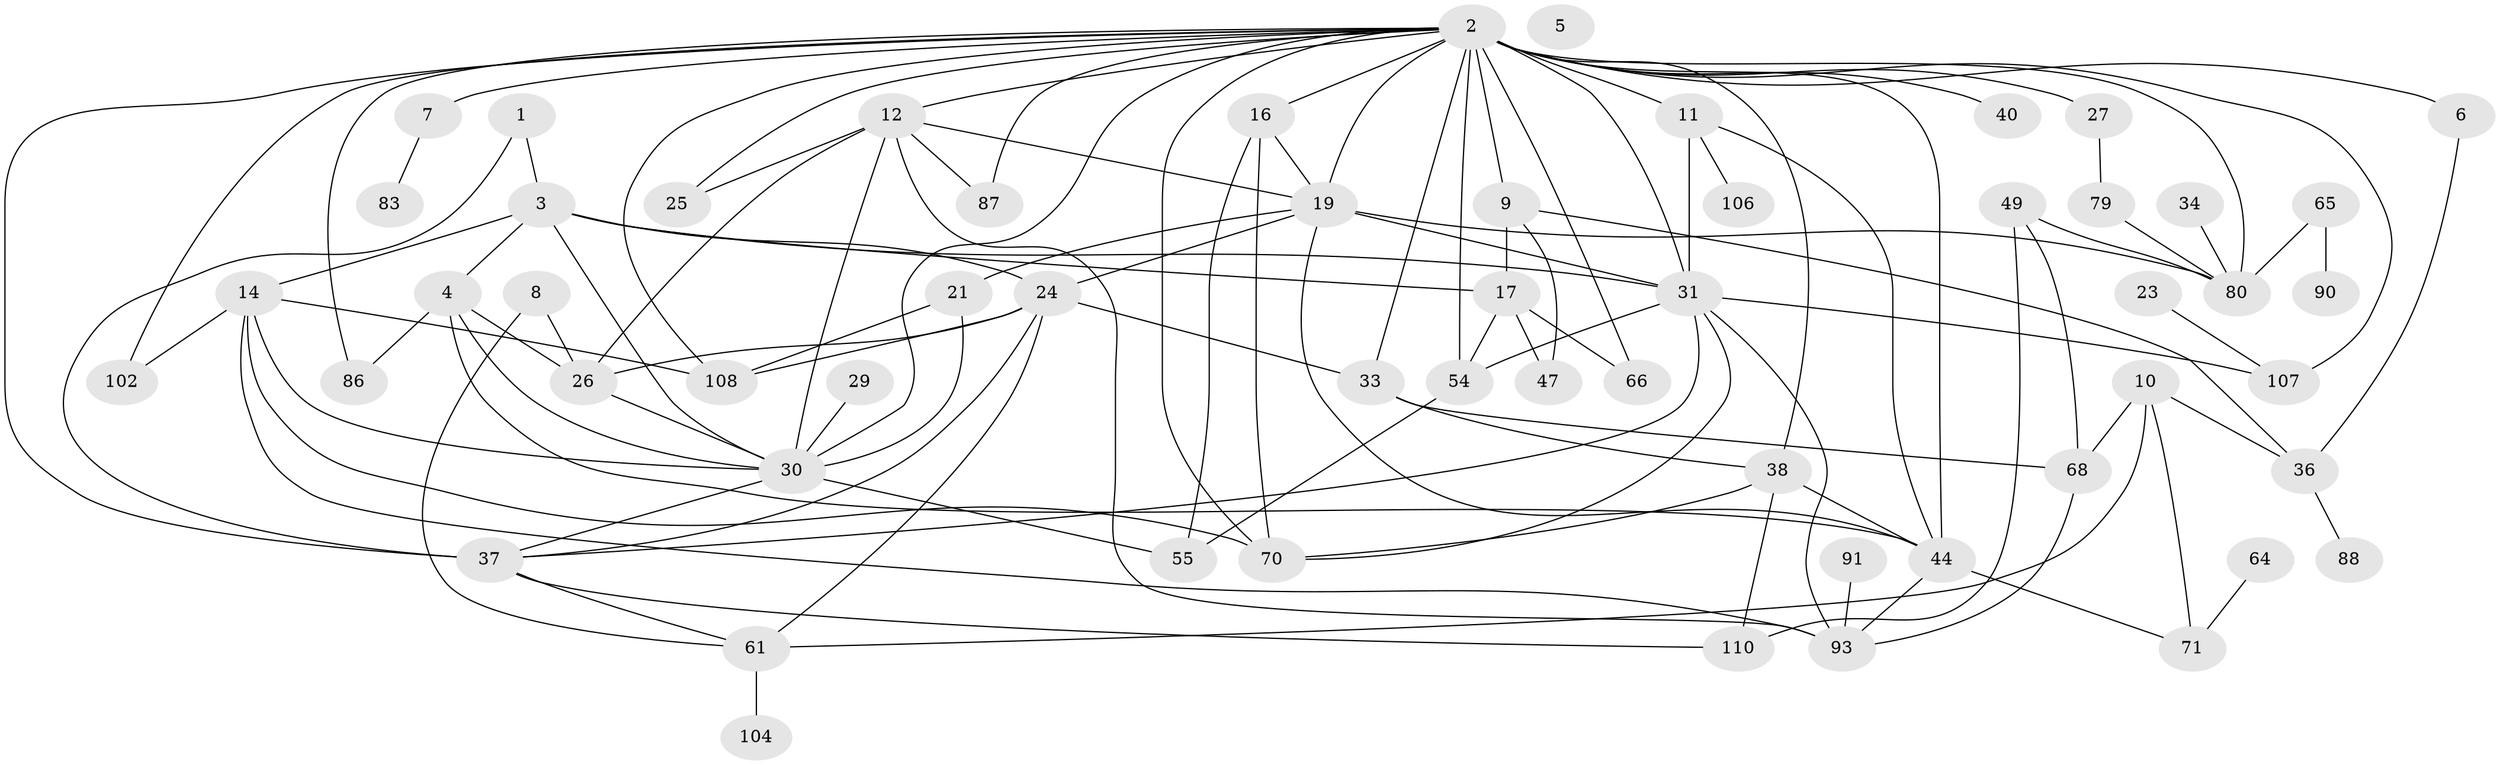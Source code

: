 // original degree distribution, {2: 0.1724137931034483, 8: 0.017241379310344827, 3: 0.2413793103448276, 0: 0.008620689655172414, 4: 0.19827586206896552, 5: 0.14655172413793102, 1: 0.16379310344827586, 6: 0.017241379310344827, 7: 0.034482758620689655}
// Generated by graph-tools (version 1.1) at 2025/13/03/09/25 04:13:00]
// undirected, 58 vertices, 113 edges
graph export_dot {
graph [start="1"]
  node [color=gray90,style=filled];
  1;
  2 [super="+82+45+96+57+42+15"];
  3 [super="+32+41"];
  4 [super="+43+13"];
  5;
  6;
  7 [super="+73"];
  8;
  9 [super="+20"];
  10;
  11 [super="+59+35+98"];
  12 [super="+74"];
  14 [super="+46"];
  16;
  17 [super="+22"];
  19 [super="+50"];
  21 [super="+69+105"];
  23;
  24 [super="+51+112"];
  25;
  26 [super="+89+81"];
  27;
  29;
  30 [super="+53+58"];
  31 [super="+94+85"];
  33 [super="+39"];
  34;
  36 [super="+95"];
  37 [super="+113+115"];
  38 [super="+60"];
  40;
  44 [super="+48"];
  47 [super="+101"];
  49;
  54 [super="+100+72"];
  55 [super="+92"];
  61;
  64;
  65;
  66;
  68;
  70 [super="+78"];
  71 [super="+77"];
  79;
  80 [super="+97"];
  83;
  86;
  87;
  88;
  90;
  91;
  93 [super="+116"];
  102;
  104;
  106;
  107;
  108;
  110;
  1 -- 3;
  1 -- 37;
  2 -- 37 [weight=3];
  2 -- 11 [weight=3];
  2 -- 31 [weight=2];
  2 -- 107;
  2 -- 80;
  2 -- 102;
  2 -- 108;
  2 -- 38;
  2 -- 9 [weight=2];
  2 -- 33;
  2 -- 66;
  2 -- 6;
  2 -- 7;
  2 -- 70 [weight=2];
  2 -- 44 [weight=4];
  2 -- 19;
  2 -- 87;
  2 -- 25;
  2 -- 30;
  2 -- 12;
  2 -- 54 [weight=2];
  2 -- 16;
  2 -- 86;
  2 -- 40;
  2 -- 27;
  3 -- 4;
  3 -- 14;
  3 -- 31;
  3 -- 24;
  3 -- 17;
  3 -- 30;
  4 -- 86;
  4 -- 44;
  4 -- 26;
  4 -- 30;
  6 -- 36;
  7 -- 83;
  8 -- 61;
  8 -- 26;
  9 -- 36;
  9 -- 47;
  9 -- 17;
  10 -- 36;
  10 -- 61;
  10 -- 68;
  10 -- 71;
  11 -- 31;
  11 -- 106;
  11 -- 44;
  12 -- 19;
  12 -- 26;
  12 -- 30 [weight=2];
  12 -- 87;
  12 -- 25;
  12 -- 93;
  14 -- 102;
  14 -- 108;
  14 -- 30;
  14 -- 93;
  14 -- 70;
  16 -- 70;
  16 -- 19;
  16 -- 55;
  17 -- 66;
  17 -- 47;
  17 -- 54;
  19 -- 44;
  19 -- 80 [weight=2];
  19 -- 21;
  19 -- 24;
  19 -- 31;
  21 -- 108;
  21 -- 30;
  23 -- 107;
  24 -- 33;
  24 -- 37;
  24 -- 26;
  24 -- 108;
  24 -- 61;
  26 -- 30;
  27 -- 79;
  29 -- 30;
  30 -- 37;
  30 -- 55;
  31 -- 70;
  31 -- 54;
  31 -- 107;
  31 -- 93 [weight=2];
  31 -- 37;
  33 -- 68;
  33 -- 38;
  34 -- 80;
  36 -- 88;
  37 -- 110;
  37 -- 61;
  38 -- 110;
  38 -- 44;
  38 -- 70;
  44 -- 93 [weight=2];
  44 -- 71;
  49 -- 68;
  49 -- 110;
  49 -- 80;
  54 -- 55;
  61 -- 104;
  64 -- 71;
  65 -- 80;
  65 -- 90;
  68 -- 93;
  79 -- 80;
  91 -- 93;
}
